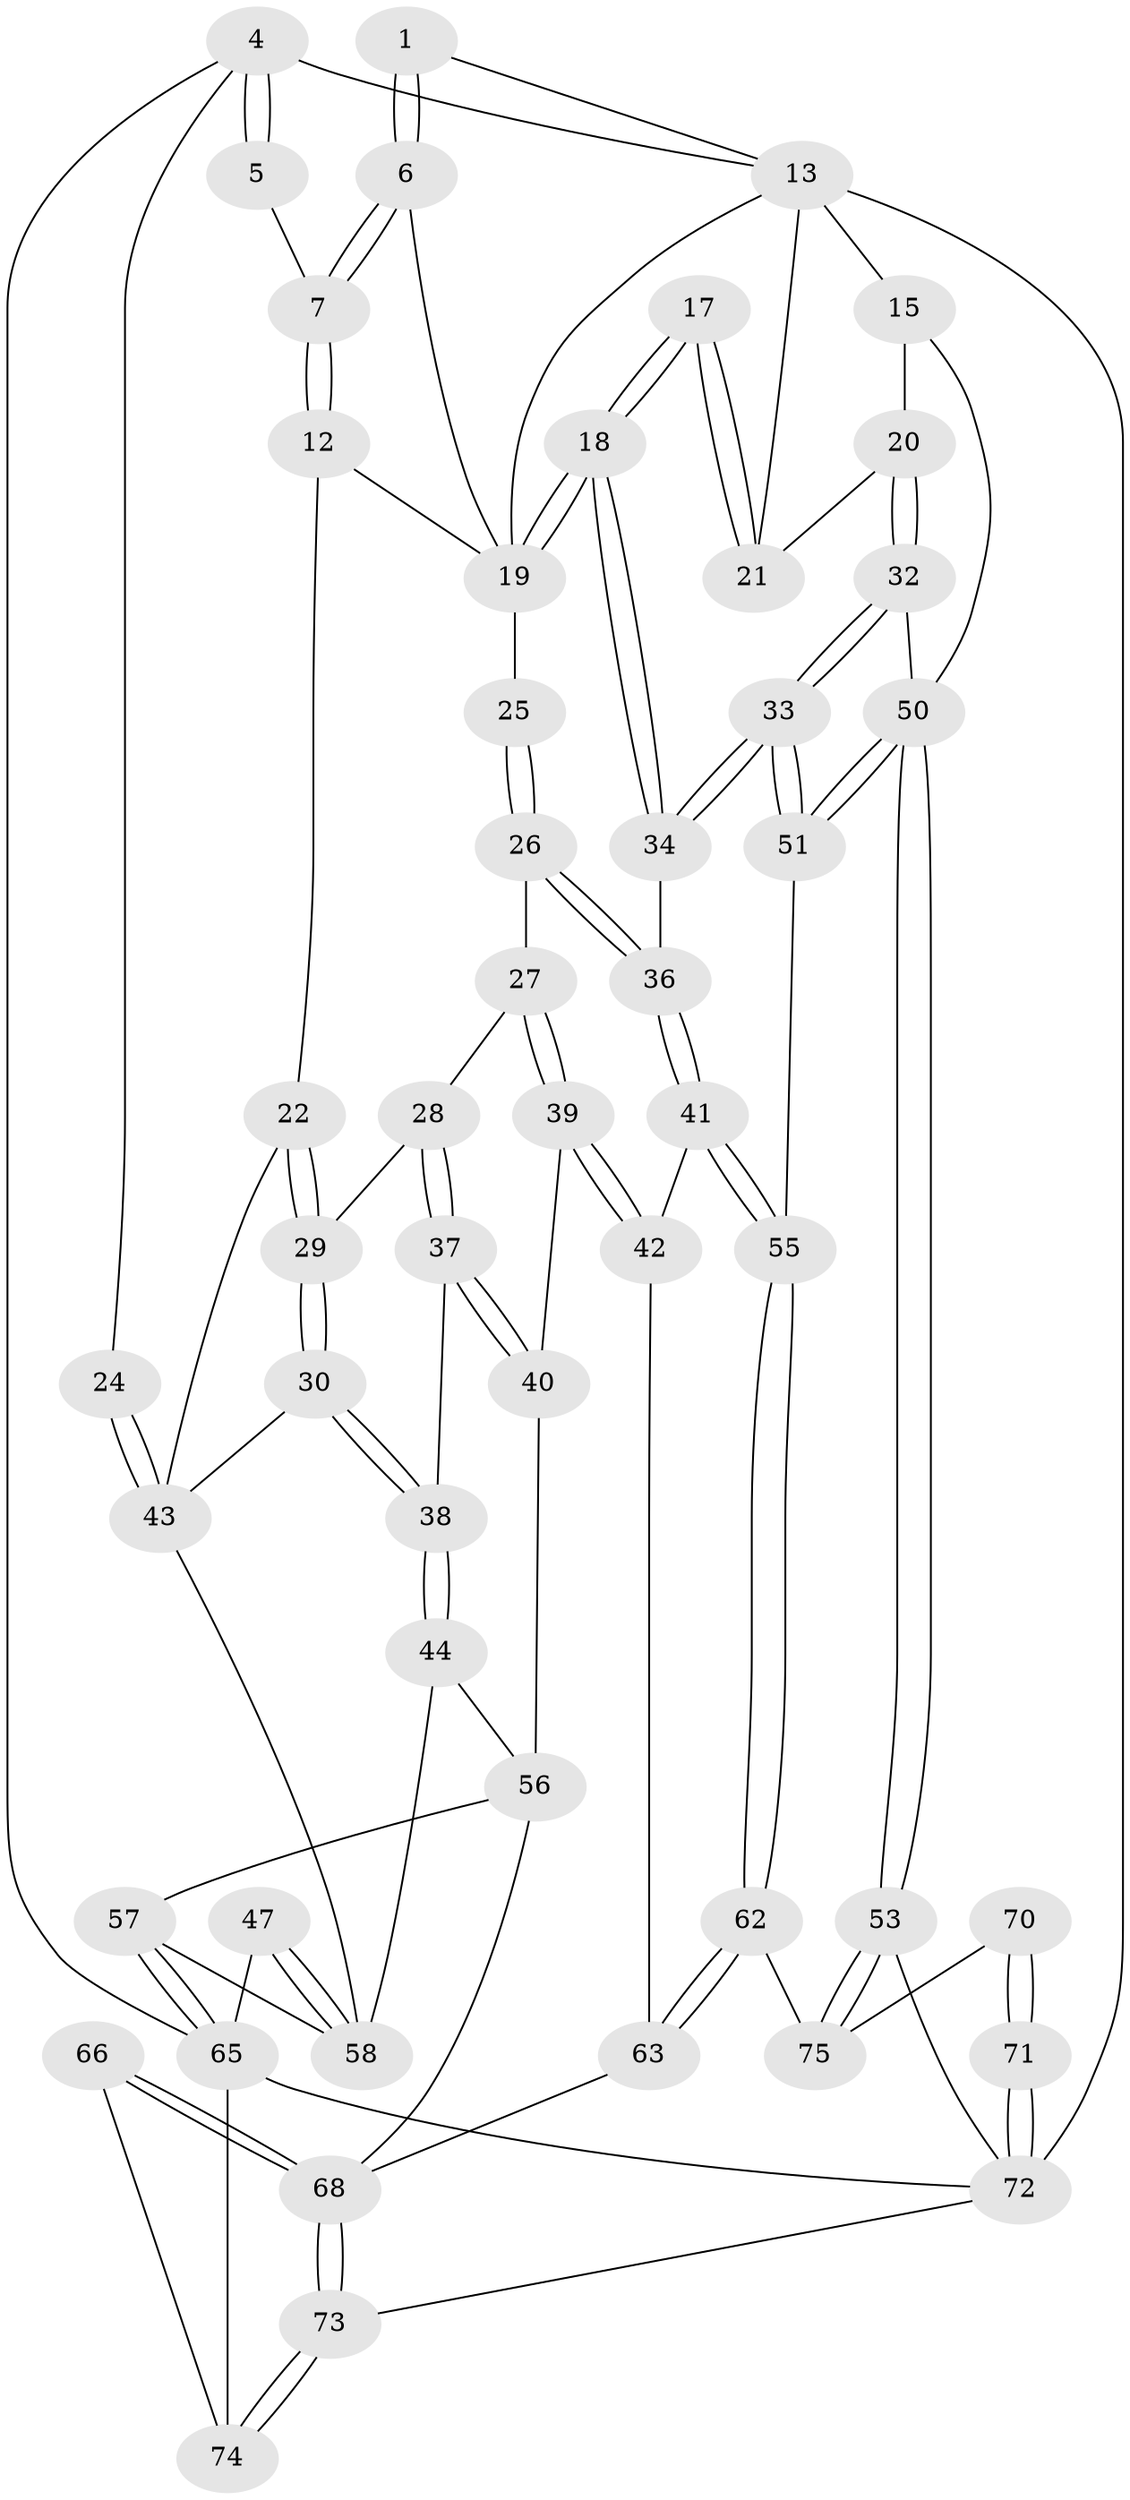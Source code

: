 // original degree distribution, {3: 0.02666666666666667, 4: 0.25333333333333335, 6: 0.21333333333333335, 5: 0.5066666666666667}
// Generated by graph-tools (version 1.1) at 2025/06/03/04/25 22:06:33]
// undirected, 52 vertices, 118 edges
graph export_dot {
graph [start="1"]
  node [color=gray90,style=filled];
  1 [pos="+0.46828900462488077+0"];
  4 [pos="+0+0"];
  5 [pos="+0.02046750052107651+0"];
  6 [pos="+0.3438895262749195+0.07045860783807831"];
  7 [pos="+0.3062903283927027+0.10873015740586106"];
  12 [pos="+0.2824681751571167+0.14458673549398582"];
  13 [pos="+0.7130479749262137+0",super="+8+3"];
  15 [pos="+1+0.09970927874570266",super="+14"];
  17 [pos="+0.6666898586845835+0.3054937945247533"];
  18 [pos="+0.6658998250221079+0.3062376265629264"];
  19 [pos="+0.5381576708766201+0.16641654162901148",super="+11"];
  20 [pos="+0.9039980938328808+0.2521184034223998"];
  21 [pos="+0.8750163266914209+0.2531504039599547",super="+16"];
  22 [pos="+0.22059714528759902+0.1604599271649475"];
  24 [pos="+0+0"];
  25 [pos="+0.4247025679215154+0.27239470511639235"];
  26 [pos="+0.4228036213505612+0.3039896669187931"];
  27 [pos="+0.33459090753101844+0.3449981444040984"];
  28 [pos="+0.32488129573697005+0.34696254877777705"];
  29 [pos="+0.260916561908322+0.32138408221569315"];
  30 [pos="+0.1614541552240035+0.3744032198176841"];
  32 [pos="+0.9337511713739813+0.2719166878116577"];
  33 [pos="+0.8060755880599099+0.4930523351459866"];
  34 [pos="+0.659293240248138+0.34166887949736924"];
  36 [pos="+0.5100007880305177+0.4159557078400743"];
  37 [pos="+0.2705734629405284+0.4489637609559025"];
  38 [pos="+0.2035851009560952+0.45688530766615043"];
  39 [pos="+0.37277445381158747+0.5241553382581071"];
  40 [pos="+0.36780659635752017+0.5249871729614032"];
  41 [pos="+0.4935096122274969+0.518398388910984"];
  42 [pos="+0.4798790506910476+0.5271848396872133"];
  43 [pos="+0+0.4071367606119602",super="+31+23"];
  44 [pos="+0.1870649667590922+0.4987417016958064"];
  47 [pos="+0+0.6836168465274741"];
  50 [pos="+1+0.631023367495154",super="+35"];
  51 [pos="+0.8188138333973236+0.6095210877257023"];
  53 [pos="+1+0.8433975193606043"];
  55 [pos="+0.7605914724083382+0.6602822494805435"];
  56 [pos="+0.2684612832812137+0.6580427258148758",super="+54"];
  57 [pos="+0.20495492114847352+0.6599770103642902"];
  58 [pos="+0.15886524705194752+0.5824490902255249",super="+46"];
  62 [pos="+0.7234130419854683+0.7710364601624339"];
  63 [pos="+0.5125048262531819+0.7491516905699053",super="+59"];
  65 [pos="+0.10420301644115801+0.7886531224338086",super="+48+49"];
  66 [pos="+0.33166945604014686+0.745467481649273"];
  68 [pos="+0.4095429070343712+0.8540202135169817",super="+64+60+61"];
  70 [pos="+0.7248174103928215+0.8591537971314408"];
  71 [pos="+0.7178650993540263+0.9358741610068704"];
  72 [pos="+0.6423745981003597+1",super="+52"];
  73 [pos="+0.405557828899544+1"];
  74 [pos="+0.3064132872623646+1",super="+67"];
  75 [pos="+1+0.8399346623220973",super="+69"];
  1 -- 6;
  1 -- 6;
  1 -- 13;
  4 -- 5;
  4 -- 5;
  4 -- 24;
  4 -- 13;
  4 -- 65;
  5 -- 7;
  6 -- 7;
  6 -- 7;
  6 -- 19;
  7 -- 12;
  7 -- 12;
  12 -- 22;
  12 -- 19;
  13 -- 21;
  13 -- 19;
  13 -- 72;
  13 -- 15 [weight=2];
  15 -- 20;
  15 -- 50;
  17 -- 18;
  17 -- 18;
  17 -- 21 [weight=2];
  17 -- 21;
  18 -- 19;
  18 -- 19;
  18 -- 34;
  18 -- 34;
  19 -- 25 [weight=2];
  20 -- 21;
  20 -- 32;
  20 -- 32;
  22 -- 29;
  22 -- 29;
  22 -- 43;
  24 -- 43 [weight=2];
  24 -- 43;
  25 -- 26;
  25 -- 26;
  26 -- 27;
  26 -- 36;
  26 -- 36;
  27 -- 28;
  27 -- 39;
  27 -- 39;
  28 -- 29;
  28 -- 37;
  28 -- 37;
  29 -- 30;
  29 -- 30;
  30 -- 38;
  30 -- 38;
  30 -- 43;
  32 -- 33;
  32 -- 33;
  32 -- 50;
  33 -- 34;
  33 -- 34;
  33 -- 51;
  33 -- 51;
  34 -- 36;
  36 -- 41;
  36 -- 41;
  37 -- 38;
  37 -- 40;
  37 -- 40;
  38 -- 44;
  38 -- 44;
  39 -- 40;
  39 -- 42;
  39 -- 42;
  40 -- 56;
  41 -- 42;
  41 -- 55;
  41 -- 55;
  42 -- 63;
  43 -- 58;
  44 -- 58;
  44 -- 56;
  47 -- 58 [weight=2];
  47 -- 58;
  47 -- 65;
  50 -- 51;
  50 -- 51;
  50 -- 53;
  50 -- 53;
  51 -- 55;
  53 -- 75;
  53 -- 75;
  53 -- 72;
  55 -- 62;
  55 -- 62;
  56 -- 57;
  56 -- 68;
  57 -- 58;
  57 -- 65;
  57 -- 65;
  62 -- 63;
  62 -- 63;
  62 -- 75;
  63 -- 68 [weight=2];
  65 -- 74 [weight=2];
  65 -- 72;
  66 -- 68 [weight=2];
  66 -- 68;
  66 -- 74;
  68 -- 73;
  68 -- 73;
  70 -- 71;
  70 -- 71;
  70 -- 75 [weight=2];
  71 -- 72 [weight=2];
  71 -- 72;
  72 -- 73;
  73 -- 74;
  73 -- 74;
}
